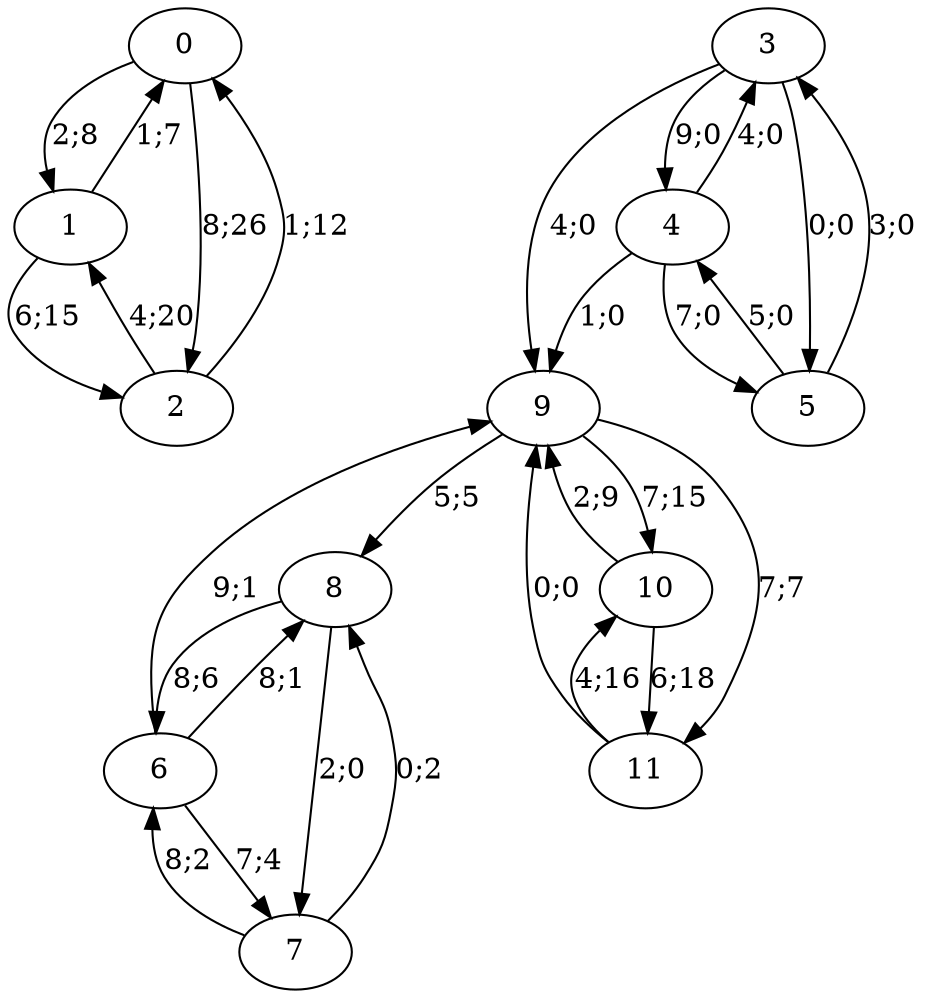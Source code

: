 digraph graph197 {


0 -> 1 [color=black,label="2;8"]
0 -> 2 [color=black,label="8;26"]


1 -> 0 [color=black,label="1;7"]
1 -> 2 [color=black,label="6;15"]


2 -> 0 [color=black,label="1;12"]
2 -> 1 [color=black,label="4;20"]






































9 -> 8 [color=black,label="5;5"]
9 -> 10 [color=black,label="7;15"]
9 -> 11 [color=black,label="7;7"]


10 -> 9 [color=black,label="2;9"]
10 -> 11 [color=black,label="6;18"]


11 -> 9 [color=black,label="0;0"]
11 -> 10 [color=black,label="4;16"]














6 -> 9 [color=black,label="9;1"]
6 -> 7 [color=black,label="7;4"]
6 -> 8 [color=black,label="8;1"]


7 -> 6 [color=black,label="8;2"]
7 -> 8 [color=black,label="0;2"]


8 -> 6 [color=black,label="8;6"]
8 -> 7 [color=black,label="2;0"]














3 -> 9 [color=black,label="4;0"]
3 -> 4 [color=black,label="9;0"]
3 -> 5 [color=black,label="0;0"]


4 -> 9 [color=black,label="1;0"]
4 -> 3 [color=black,label="4;0"]
4 -> 5 [color=black,label="7;0"]


5 -> 3 [color=black,label="3;0"]
5 -> 4 [color=black,label="5;0"]













}